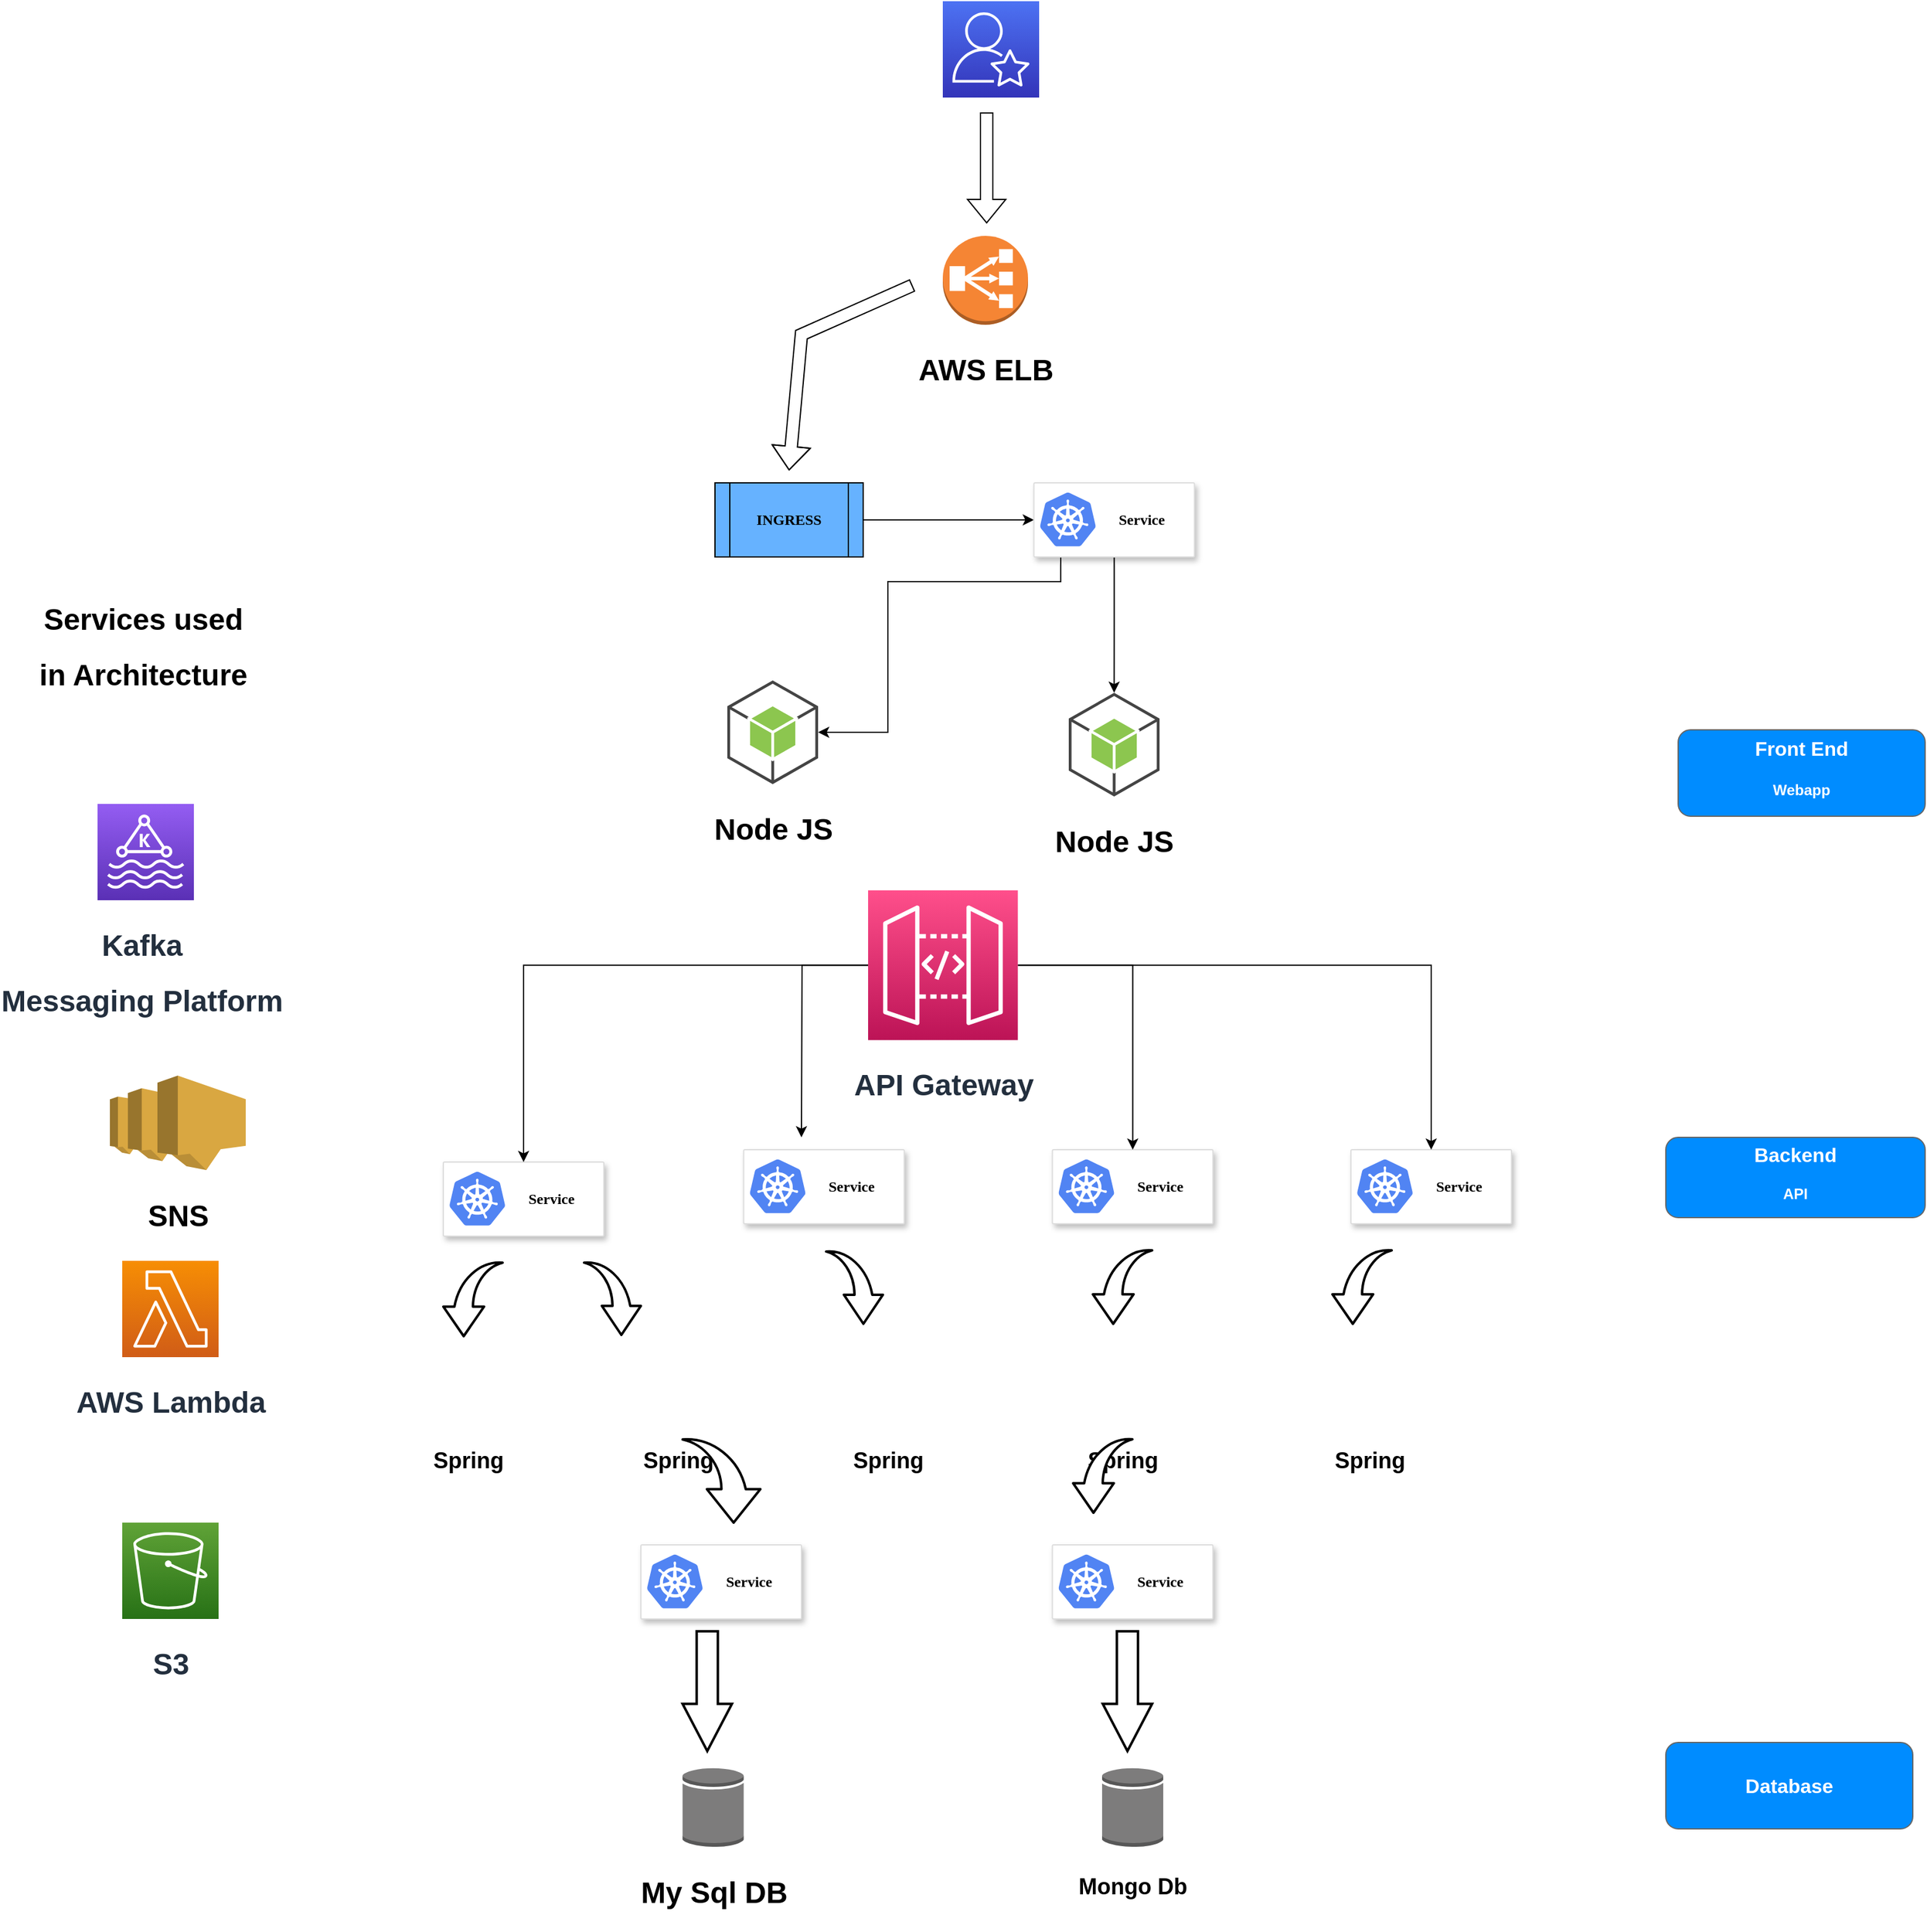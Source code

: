 <mxfile version="21.6.6" type="github">
  <diagram name="Page-1" id="2aZ6atmnL2gQX-cTeMpC">
    <mxGraphModel dx="2661" dy="2084" grid="1" gridSize="10" guides="1" tooltips="1" connect="1" arrows="1" fold="1" page="1" pageScale="1" pageWidth="850" pageHeight="1100" math="0" shadow="0">
      <root>
        <mxCell id="0" />
        <mxCell id="1" parent="0" />
        <mxCell id="Ji9Gv5RhBj5iGRy7pM0W-1" value="" style="sketch=0;points=[[0,0,0],[0.25,0,0],[0.5,0,0],[0.75,0,0],[1,0,0],[0,1,0],[0.25,1,0],[0.5,1,0],[0.75,1,0],[1,1,0],[0,0.25,0],[0,0.5,0],[0,0.75,0],[1,0.25,0],[1,0.5,0],[1,0.75,0]];outlineConnect=0;fontColor=#232F3E;gradientColor=#4D72F3;gradientDirection=north;fillColor=#3334B9;strokeColor=#ffffff;dashed=0;verticalLabelPosition=bottom;verticalAlign=top;align=center;html=1;fontSize=12;fontStyle=0;aspect=fixed;shape=mxgraph.aws4.resourceIcon;resIcon=mxgraph.aws4.professional_services;" vertex="1" parent="1">
          <mxGeometry x="364.5" y="-170" width="78" height="78" as="geometry" />
        </mxCell>
        <mxCell id="Ji9Gv5RhBj5iGRy7pM0W-2" value="&lt;h1&gt;AWS ELB&lt;/h1&gt;" style="outlineConnect=0;dashed=0;verticalLabelPosition=bottom;verticalAlign=top;align=center;html=1;shape=mxgraph.aws3.classic_load_balancer;fillColor=#F58534;gradientColor=none;" vertex="1" parent="1">
          <mxGeometry x="364.5" y="20" width="69" height="72" as="geometry" />
        </mxCell>
        <mxCell id="Ji9Gv5RhBj5iGRy7pM0W-61" style="edgeStyle=orthogonalEdgeStyle;rounded=0;orthogonalLoop=1;jettySize=auto;html=1;" edge="1" parent="1" source="Ji9Gv5RhBj5iGRy7pM0W-3" target="Ji9Gv5RhBj5iGRy7pM0W-5">
          <mxGeometry relative="1" as="geometry" />
        </mxCell>
        <mxCell id="Ji9Gv5RhBj5iGRy7pM0W-3" value="&lt;b&gt;&lt;font face=&quot;Comic Sans MS&quot;&gt;INGRESS&lt;/font&gt;&lt;/b&gt;" style="shape=process;whiteSpace=wrap;html=1;backgroundOutline=1;fillColor=#66B2FF;" vertex="1" parent="1">
          <mxGeometry x="180" y="220" width="120" height="60" as="geometry" />
        </mxCell>
        <mxCell id="Ji9Gv5RhBj5iGRy7pM0W-58" style="edgeStyle=orthogonalEdgeStyle;rounded=0;orthogonalLoop=1;jettySize=auto;html=1;" edge="1" parent="1" source="Ji9Gv5RhBj5iGRy7pM0W-5" target="Ji9Gv5RhBj5iGRy7pM0W-8">
          <mxGeometry relative="1" as="geometry" />
        </mxCell>
        <mxCell id="Ji9Gv5RhBj5iGRy7pM0W-59" style="edgeStyle=orthogonalEdgeStyle;rounded=0;orthogonalLoop=1;jettySize=auto;html=1;" edge="1" parent="1" source="Ji9Gv5RhBj5iGRy7pM0W-5" target="Ji9Gv5RhBj5iGRy7pM0W-7">
          <mxGeometry relative="1" as="geometry">
            <Array as="points">
              <mxPoint x="460" y="300" />
              <mxPoint x="320" y="300" />
              <mxPoint x="320" y="422" />
            </Array>
          </mxGeometry>
        </mxCell>
        <mxCell id="Ji9Gv5RhBj5iGRy7pM0W-5" value="" style="strokeColor=#dddddd;shadow=1;strokeWidth=1;rounded=1;absoluteArcSize=1;arcSize=2;" vertex="1" parent="1">
          <mxGeometry x="438.25" y="220" width="130" height="60" as="geometry" />
        </mxCell>
        <mxCell id="Ji9Gv5RhBj5iGRy7pM0W-6" value="&lt;h4&gt;&lt;b&gt;&lt;font color=&quot;#000000&quot; face=&quot;Comic Sans MS&quot;&gt;&amp;nbsp; &amp;nbsp; Service&lt;/font&gt;&lt;/b&gt;&lt;/h4&gt;" style="sketch=0;dashed=0;connectable=0;html=1;fillColor=#5184F3;strokeColor=none;shape=mxgraph.gcp2.kubernetes_logo;part=1;labelPosition=right;verticalLabelPosition=middle;align=left;verticalAlign=middle;spacingLeft=5;fontColor=#999999;fontSize=12;" vertex="1" parent="Ji9Gv5RhBj5iGRy7pM0W-5">
          <mxGeometry width="45" height="43.65" relative="1" as="geometry">
            <mxPoint x="5" y="7.675" as="offset" />
          </mxGeometry>
        </mxCell>
        <mxCell id="Ji9Gv5RhBj5iGRy7pM0W-7" value="&lt;h1&gt;Node JS&lt;/h1&gt;" style="outlineConnect=0;dashed=0;verticalLabelPosition=bottom;verticalAlign=top;align=center;html=1;shape=mxgraph.aws3.android;fillColor=#8CC64F;gradientColor=none;" vertex="1" parent="1">
          <mxGeometry x="190" y="380" width="73.5" height="84" as="geometry" />
        </mxCell>
        <mxCell id="Ji9Gv5RhBj5iGRy7pM0W-8" value="&lt;h1&gt;Node JS&lt;/h1&gt;" style="outlineConnect=0;dashed=0;verticalLabelPosition=bottom;verticalAlign=top;align=center;html=1;shape=mxgraph.aws3.android;fillColor=#8CC64F;gradientColor=none;" vertex="1" parent="1">
          <mxGeometry x="466.5" y="390" width="73.5" height="84" as="geometry" />
        </mxCell>
        <mxCell id="Ji9Gv5RhBj5iGRy7pM0W-9" value="" style="strokeColor=#dddddd;shadow=1;strokeWidth=1;rounded=1;absoluteArcSize=1;arcSize=2;" vertex="1" parent="1">
          <mxGeometry x="-40" y="770" width="130" height="60" as="geometry" />
        </mxCell>
        <mxCell id="Ji9Gv5RhBj5iGRy7pM0W-10" value="&lt;h4&gt;&lt;b&gt;&lt;font color=&quot;#000000&quot; face=&quot;Comic Sans MS&quot;&gt;&amp;nbsp; &amp;nbsp; Service&lt;/font&gt;&lt;/b&gt;&lt;/h4&gt;" style="sketch=0;dashed=0;connectable=0;html=1;fillColor=#5184F3;strokeColor=none;shape=mxgraph.gcp2.kubernetes_logo;part=1;labelPosition=right;verticalLabelPosition=middle;align=left;verticalAlign=middle;spacingLeft=5;fontColor=#999999;fontSize=12;" vertex="1" parent="Ji9Gv5RhBj5iGRy7pM0W-9">
          <mxGeometry width="45" height="43.65" relative="1" as="geometry">
            <mxPoint x="5" y="7.675" as="offset" />
          </mxGeometry>
        </mxCell>
        <mxCell id="Ji9Gv5RhBj5iGRy7pM0W-11" value="" style="strokeColor=#dddddd;shadow=1;strokeWidth=1;rounded=1;absoluteArcSize=1;arcSize=2;" vertex="1" parent="1">
          <mxGeometry x="453.25" y="760" width="130" height="60" as="geometry" />
        </mxCell>
        <mxCell id="Ji9Gv5RhBj5iGRy7pM0W-12" value="&lt;h4&gt;&lt;b&gt;&lt;font color=&quot;#000000&quot; face=&quot;Comic Sans MS&quot;&gt;&amp;nbsp; &amp;nbsp; Service&lt;/font&gt;&lt;/b&gt;&lt;/h4&gt;" style="sketch=0;dashed=0;connectable=0;html=1;fillColor=#5184F3;strokeColor=none;shape=mxgraph.gcp2.kubernetes_logo;part=1;labelPosition=right;verticalLabelPosition=middle;align=left;verticalAlign=middle;spacingLeft=5;fontColor=#999999;fontSize=12;" vertex="1" parent="Ji9Gv5RhBj5iGRy7pM0W-11">
          <mxGeometry width="45" height="43.65" relative="1" as="geometry">
            <mxPoint x="5" y="7.675" as="offset" />
          </mxGeometry>
        </mxCell>
        <mxCell id="Ji9Gv5RhBj5iGRy7pM0W-13" value="" style="strokeColor=#dddddd;shadow=1;strokeWidth=1;rounded=1;absoluteArcSize=1;arcSize=2;" vertex="1" parent="1">
          <mxGeometry x="203.25" y="760" width="130" height="60" as="geometry" />
        </mxCell>
        <mxCell id="Ji9Gv5RhBj5iGRy7pM0W-14" value="&lt;h4&gt;&lt;b&gt;&lt;font color=&quot;#000000&quot; face=&quot;Comic Sans MS&quot;&gt;&amp;nbsp; &amp;nbsp; Service&lt;/font&gt;&lt;/b&gt;&lt;/h4&gt;" style="sketch=0;dashed=0;connectable=0;html=1;fillColor=#5184F3;strokeColor=none;shape=mxgraph.gcp2.kubernetes_logo;part=1;labelPosition=right;verticalLabelPosition=middle;align=left;verticalAlign=middle;spacingLeft=5;fontColor=#999999;fontSize=12;" vertex="1" parent="Ji9Gv5RhBj5iGRy7pM0W-13">
          <mxGeometry width="45" height="43.65" relative="1" as="geometry">
            <mxPoint x="5" y="7.675" as="offset" />
          </mxGeometry>
        </mxCell>
        <mxCell id="Ji9Gv5RhBj5iGRy7pM0W-15" value="" style="strokeColor=#dddddd;shadow=1;strokeWidth=1;rounded=1;absoluteArcSize=1;arcSize=2;" vertex="1" parent="1">
          <mxGeometry x="695" y="760" width="130" height="60" as="geometry" />
        </mxCell>
        <mxCell id="Ji9Gv5RhBj5iGRy7pM0W-16" value="&lt;h4&gt;&lt;b&gt;&lt;font color=&quot;#000000&quot; face=&quot;Comic Sans MS&quot;&gt;&amp;nbsp; &amp;nbsp; Service&lt;/font&gt;&lt;/b&gt;&lt;/h4&gt;" style="sketch=0;dashed=0;connectable=0;html=1;fillColor=#5184F3;strokeColor=none;shape=mxgraph.gcp2.kubernetes_logo;part=1;labelPosition=right;verticalLabelPosition=middle;align=left;verticalAlign=middle;spacingLeft=5;fontColor=#999999;fontSize=12;" vertex="1" parent="Ji9Gv5RhBj5iGRy7pM0W-15">
          <mxGeometry width="45" height="43.65" relative="1" as="geometry">
            <mxPoint x="5" y="7.675" as="offset" />
          </mxGeometry>
        </mxCell>
        <mxCell id="Ji9Gv5RhBj5iGRy7pM0W-17" value="&lt;h2&gt;Spring&lt;/h2&gt;" style="shape=image;html=1;verticalAlign=top;verticalLabelPosition=bottom;labelBackgroundColor=#ffffff;imageAspect=0;aspect=fixed;image=https://cdn2.iconfinder.com/data/icons/boxicons-logos/24/bxl-spring-boot-128.png" vertex="1" parent="1">
          <mxGeometry x="-50" y="920" width="60" height="60" as="geometry" />
        </mxCell>
        <mxCell id="Ji9Gv5RhBj5iGRy7pM0W-18" value="&lt;h2 style=&quot;border-color: var(--border-color);&quot;&gt;Spring&lt;/h2&gt;" style="shape=image;html=1;verticalAlign=top;verticalLabelPosition=bottom;labelBackgroundColor=#ffffff;imageAspect=0;aspect=fixed;image=https://cdn2.iconfinder.com/data/icons/boxicons-logos/24/bxl-spring-boot-128.png" vertex="1" parent="1">
          <mxGeometry x="120" y="920" width="60" height="60" as="geometry" />
        </mxCell>
        <mxCell id="Ji9Gv5RhBj5iGRy7pM0W-19" value="&lt;h2 style=&quot;border-color: var(--border-color);&quot;&gt;Spring&lt;/h2&gt;" style="shape=image;html=1;verticalAlign=top;verticalLabelPosition=bottom;labelBackgroundColor=#ffffff;imageAspect=0;aspect=fixed;image=https://cdn2.iconfinder.com/data/icons/boxicons-logos/24/bxl-spring-boot-128.png" vertex="1" parent="1">
          <mxGeometry x="480" y="920" width="60" height="60" as="geometry" />
        </mxCell>
        <mxCell id="Ji9Gv5RhBj5iGRy7pM0W-20" value="&lt;h2 style=&quot;border-color: var(--border-color);&quot;&gt;Spring&lt;/h2&gt;" style="shape=image;html=1;verticalAlign=top;verticalLabelPosition=bottom;labelBackgroundColor=#ffffff;imageAspect=0;aspect=fixed;image=https://cdn2.iconfinder.com/data/icons/boxicons-logos/24/bxl-spring-boot-128.png" vertex="1" parent="1">
          <mxGeometry x="290" y="920" width="60" height="60" as="geometry" />
        </mxCell>
        <mxCell id="Ji9Gv5RhBj5iGRy7pM0W-21" value="&lt;h2 style=&quot;border-color: var(--border-color);&quot;&gt;Spring&lt;/h2&gt;" style="shape=image;html=1;verticalAlign=top;verticalLabelPosition=bottom;labelBackgroundColor=#ffffff;imageAspect=0;aspect=fixed;image=https://cdn2.iconfinder.com/data/icons/boxicons-logos/24/bxl-spring-boot-128.png" vertex="1" parent="1">
          <mxGeometry x="680" y="920" width="60" height="60" as="geometry" />
        </mxCell>
        <mxCell id="Ji9Gv5RhBj5iGRy7pM0W-54" style="edgeStyle=orthogonalEdgeStyle;rounded=0;orthogonalLoop=1;jettySize=auto;html=1;" edge="1" parent="1" source="Ji9Gv5RhBj5iGRy7pM0W-25" target="Ji9Gv5RhBj5iGRy7pM0W-11">
          <mxGeometry relative="1" as="geometry" />
        </mxCell>
        <mxCell id="Ji9Gv5RhBj5iGRy7pM0W-55" style="edgeStyle=orthogonalEdgeStyle;rounded=0;orthogonalLoop=1;jettySize=auto;html=1;exitX=1;exitY=0.5;exitDx=0;exitDy=0;exitPerimeter=0;entryX=0.5;entryY=0;entryDx=0;entryDy=0;" edge="1" parent="1" source="Ji9Gv5RhBj5iGRy7pM0W-25" target="Ji9Gv5RhBj5iGRy7pM0W-15">
          <mxGeometry relative="1" as="geometry" />
        </mxCell>
        <mxCell id="Ji9Gv5RhBj5iGRy7pM0W-56" style="edgeStyle=orthogonalEdgeStyle;rounded=0;orthogonalLoop=1;jettySize=auto;html=1;" edge="1" parent="1" source="Ji9Gv5RhBj5iGRy7pM0W-25">
          <mxGeometry relative="1" as="geometry">
            <mxPoint x="250" y="750" as="targetPoint" />
          </mxGeometry>
        </mxCell>
        <mxCell id="Ji9Gv5RhBj5iGRy7pM0W-57" style="edgeStyle=orthogonalEdgeStyle;rounded=0;orthogonalLoop=1;jettySize=auto;html=1;exitX=0;exitY=0.5;exitDx=0;exitDy=0;exitPerimeter=0;entryX=0.5;entryY=0;entryDx=0;entryDy=0;" edge="1" parent="1" source="Ji9Gv5RhBj5iGRy7pM0W-25" target="Ji9Gv5RhBj5iGRy7pM0W-9">
          <mxGeometry relative="1" as="geometry" />
        </mxCell>
        <mxCell id="Ji9Gv5RhBj5iGRy7pM0W-25" value="&lt;h1&gt;API Gateway&lt;/h1&gt;" style="sketch=0;points=[[0,0,0],[0.25,0,0],[0.5,0,0],[0.75,0,0],[1,0,0],[0,1,0],[0.25,1,0],[0.5,1,0],[0.75,1,0],[1,1,0],[0,0.25,0],[0,0.5,0],[0,0.75,0],[1,0.25,0],[1,0.5,0],[1,0.75,0]];outlineConnect=0;fontColor=#232F3E;gradientColor=#FF4F8B;gradientDirection=north;fillColor=#BC1356;strokeColor=#ffffff;dashed=0;verticalLabelPosition=bottom;verticalAlign=top;align=center;html=1;fontSize=12;fontStyle=0;aspect=fixed;shape=mxgraph.aws4.resourceIcon;resIcon=mxgraph.aws4.api_gateway;" vertex="1" parent="1">
          <mxGeometry x="304" y="550" width="121.25" height="121.25" as="geometry" />
        </mxCell>
        <mxCell id="Ji9Gv5RhBj5iGRy7pM0W-27" value="" style="strokeColor=#dddddd;shadow=1;strokeWidth=1;rounded=1;absoluteArcSize=1;arcSize=2;" vertex="1" parent="1">
          <mxGeometry x="120" y="1080" width="130" height="60" as="geometry" />
        </mxCell>
        <mxCell id="Ji9Gv5RhBj5iGRy7pM0W-28" value="&lt;h4&gt;&lt;b&gt;&lt;font color=&quot;#000000&quot; face=&quot;Comic Sans MS&quot;&gt;&amp;nbsp; &amp;nbsp; Service&lt;/font&gt;&lt;/b&gt;&lt;/h4&gt;" style="sketch=0;dashed=0;connectable=0;html=1;fillColor=#5184F3;strokeColor=none;shape=mxgraph.gcp2.kubernetes_logo;part=1;labelPosition=right;verticalLabelPosition=middle;align=left;verticalAlign=middle;spacingLeft=5;fontColor=#999999;fontSize=12;" vertex="1" parent="Ji9Gv5RhBj5iGRy7pM0W-27">
          <mxGeometry width="45" height="43.65" relative="1" as="geometry">
            <mxPoint x="5" y="7.675" as="offset" />
          </mxGeometry>
        </mxCell>
        <mxCell id="Ji9Gv5RhBj5iGRy7pM0W-31" value="" style="strokeColor=#dddddd;shadow=1;strokeWidth=1;rounded=1;absoluteArcSize=1;arcSize=2;" vertex="1" parent="1">
          <mxGeometry x="453.25" y="1080" width="130" height="60" as="geometry" />
        </mxCell>
        <mxCell id="Ji9Gv5RhBj5iGRy7pM0W-32" value="&lt;h4&gt;&lt;b&gt;&lt;font color=&quot;#000000&quot; face=&quot;Comic Sans MS&quot;&gt;&amp;nbsp; &amp;nbsp; Service&lt;/font&gt;&lt;/b&gt;&lt;/h4&gt;" style="sketch=0;dashed=0;connectable=0;html=1;fillColor=#5184F3;strokeColor=none;shape=mxgraph.gcp2.kubernetes_logo;part=1;labelPosition=right;verticalLabelPosition=middle;align=left;verticalAlign=middle;spacingLeft=5;fontColor=#999999;fontSize=12;" vertex="1" parent="Ji9Gv5RhBj5iGRy7pM0W-31">
          <mxGeometry width="45" height="43.65" relative="1" as="geometry">
            <mxPoint x="5" y="7.675" as="offset" />
          </mxGeometry>
        </mxCell>
        <mxCell id="Ji9Gv5RhBj5iGRy7pM0W-36" value="&lt;h1&gt;My Sql DB&lt;/h1&gt;" style="outlineConnect=0;dashed=0;verticalLabelPosition=bottom;verticalAlign=top;align=center;html=1;shape=mxgraph.aws3.generic_database;fillColor=#7D7C7C;gradientColor=none;" vertex="1" parent="1">
          <mxGeometry x="153.75" y="1260" width="49.5" height="64.5" as="geometry" />
        </mxCell>
        <mxCell id="Ji9Gv5RhBj5iGRy7pM0W-37" value="&lt;h2&gt;Mongo Db&lt;/h2&gt;" style="outlineConnect=0;dashed=0;verticalLabelPosition=bottom;verticalAlign=top;align=center;html=1;shape=mxgraph.aws3.generic_database;fillColor=#7D7C7C;gradientColor=none;" vertex="1" parent="1">
          <mxGeometry x="493.5" y="1260" width="49.5" height="64.5" as="geometry" />
        </mxCell>
        <mxCell id="Ji9Gv5RhBj5iGRy7pM0W-39" value="" style="strokeWidth=1;shadow=0;dashed=0;align=center;html=1;shape=mxgraph.mockup.buttons.multiButton;fillColor=#008cff;strokeColor=#666666;mainText=;subText=;" vertex="1" parent="1">
          <mxGeometry x="960" y="420" width="200" height="70" as="geometry" />
        </mxCell>
        <mxCell id="Ji9Gv5RhBj5iGRy7pM0W-41" value="Webapp" style="strokeWidth=1;shadow=0;dashed=0;align=center;html=1;shape=mxgraph.mockup.anchor;fontSize=12;fontColor=#ffffff;fontStyle=1;whiteSpace=wrap;" vertex="1" parent="Ji9Gv5RhBj5iGRy7pM0W-39">
          <mxGeometry y="42" width="200" height="14" as="geometry" />
        </mxCell>
        <mxCell id="Ji9Gv5RhBj5iGRy7pM0W-40" value="Front End" style="strokeWidth=1;shadow=0;dashed=0;align=center;html=1;shape=mxgraph.mockup.anchor;fontSize=16;fontColor=#ffffff;fontStyle=1;whiteSpace=wrap;" vertex="1" parent="Ji9Gv5RhBj5iGRy7pM0W-39">
          <mxGeometry width="200" height="30.8" as="geometry" />
        </mxCell>
        <mxCell id="Ji9Gv5RhBj5iGRy7pM0W-42" value="" style="strokeWidth=1;shadow=0;dashed=0;align=center;html=1;shape=mxgraph.mockup.buttons.multiButton;fillColor=#008cff;strokeColor=#666666;mainText=;subText=;" vertex="1" parent="1">
          <mxGeometry x="950" y="750" width="210" height="65" as="geometry" />
        </mxCell>
        <mxCell id="Ji9Gv5RhBj5iGRy7pM0W-43" value="API" style="strokeWidth=1;shadow=0;dashed=0;align=center;html=1;shape=mxgraph.mockup.anchor;fontSize=12;fontColor=#ffffff;fontStyle=1;whiteSpace=wrap;" vertex="1" parent="Ji9Gv5RhBj5iGRy7pM0W-42">
          <mxGeometry y="39" width="210" height="13" as="geometry" />
        </mxCell>
        <mxCell id="Ji9Gv5RhBj5iGRy7pM0W-44" value="Backend" style="strokeWidth=1;shadow=0;dashed=0;align=center;html=1;shape=mxgraph.mockup.anchor;fontSize=16;fontColor=#ffffff;fontStyle=1;whiteSpace=wrap;" vertex="1" parent="Ji9Gv5RhBj5iGRy7pM0W-42">
          <mxGeometry width="210" height="28.6" as="geometry" />
        </mxCell>
        <mxCell id="Ji9Gv5RhBj5iGRy7pM0W-45" value="" style="strokeWidth=1;shadow=0;dashed=0;align=center;html=1;shape=mxgraph.mockup.buttons.multiButton;fillColor=#008cff;strokeColor=#666666;mainText=;subText=;" vertex="1" parent="1">
          <mxGeometry x="950" y="1240" width="200" height="70" as="geometry" />
        </mxCell>
        <mxCell id="Ji9Gv5RhBj5iGRy7pM0W-47" value="Database" style="strokeWidth=1;shadow=0;dashed=0;align=center;html=1;shape=mxgraph.mockup.anchor;fontSize=16;fontColor=#ffffff;fontStyle=1;whiteSpace=wrap;" vertex="1" parent="Ji9Gv5RhBj5iGRy7pM0W-45">
          <mxGeometry y="19.6" width="200" height="30.8" as="geometry" />
        </mxCell>
        <mxCell id="Ji9Gv5RhBj5iGRy7pM0W-48" value="&lt;h1&gt;Kafka&amp;nbsp;&lt;/h1&gt;&lt;h1&gt;Messaging Platform&amp;nbsp;&lt;/h1&gt;" style="sketch=0;points=[[0,0,0],[0.25,0,0],[0.5,0,0],[0.75,0,0],[1,0,0],[0,1,0],[0.25,1,0],[0.5,1,0],[0.75,1,0],[1,1,0],[0,0.25,0],[0,0.5,0],[0,0.75,0],[1,0.25,0],[1,0.5,0],[1,0.75,0]];outlineConnect=0;fontColor=#232F3E;gradientColor=#945DF2;gradientDirection=north;fillColor=#5A30B5;strokeColor=#ffffff;dashed=0;verticalLabelPosition=bottom;verticalAlign=top;align=center;html=1;fontSize=12;fontStyle=0;aspect=fixed;shape=mxgraph.aws4.resourceIcon;resIcon=mxgraph.aws4.managed_streaming_for_kafka;" vertex="1" parent="1">
          <mxGeometry x="-320" y="480" width="78" height="78" as="geometry" />
        </mxCell>
        <mxCell id="Ji9Gv5RhBj5iGRy7pM0W-49" value="&lt;h1&gt;SNS&lt;/h1&gt;" style="outlineConnect=0;dashed=0;verticalLabelPosition=bottom;verticalAlign=top;align=center;html=1;shape=mxgraph.aws3.sns;fillColor=#D9A741;gradientColor=none;" vertex="1" parent="1">
          <mxGeometry x="-310" y="700" width="110" height="76.5" as="geometry" />
        </mxCell>
        <mxCell id="Ji9Gv5RhBj5iGRy7pM0W-50" value="&lt;h1&gt;AWS Lambda&lt;/h1&gt;" style="sketch=0;points=[[0,0,0],[0.25,0,0],[0.5,0,0],[0.75,0,0],[1,0,0],[0,1,0],[0.25,1,0],[0.5,1,0],[0.75,1,0],[1,1,0],[0,0.25,0],[0,0.5,0],[0,0.75,0],[1,0.25,0],[1,0.5,0],[1,0.75,0]];outlineConnect=0;fontColor=#232F3E;gradientColor=#F78E04;gradientDirection=north;fillColor=#D05C17;strokeColor=#ffffff;dashed=0;verticalLabelPosition=bottom;verticalAlign=top;align=center;html=1;fontSize=12;fontStyle=0;aspect=fixed;shape=mxgraph.aws4.resourceIcon;resIcon=mxgraph.aws4.lambda;" vertex="1" parent="1">
          <mxGeometry x="-300" y="850" width="78" height="78" as="geometry" />
        </mxCell>
        <mxCell id="Ji9Gv5RhBj5iGRy7pM0W-52" value="&lt;h1&gt;S3&lt;/h1&gt;" style="sketch=0;points=[[0,0,0],[0.25,0,0],[0.5,0,0],[0.75,0,0],[1,0,0],[0,1,0],[0.25,1,0],[0.5,1,0],[0.75,1,0],[1,1,0],[0,0.25,0],[0,0.5,0],[0,0.75,0],[1,0.25,0],[1,0.5,0],[1,0.75,0]];outlineConnect=0;fontColor=#232F3E;gradientColor=#60A337;gradientDirection=north;fillColor=#277116;strokeColor=#ffffff;dashed=0;verticalLabelPosition=bottom;verticalAlign=top;align=center;html=1;fontSize=12;fontStyle=0;aspect=fixed;shape=mxgraph.aws4.resourceIcon;resIcon=mxgraph.aws4.s3;" vertex="1" parent="1">
          <mxGeometry x="-300" y="1062" width="78" height="78" as="geometry" />
        </mxCell>
        <mxCell id="Ji9Gv5RhBj5iGRy7pM0W-62" value="" style="shape=flexArrow;endArrow=classic;html=1;rounded=0;" edge="1" parent="1">
          <mxGeometry width="50" height="50" relative="1" as="geometry">
            <mxPoint x="340" y="60" as="sourcePoint" />
            <mxPoint x="240" y="210" as="targetPoint" />
            <Array as="points">
              <mxPoint x="250" y="100" />
            </Array>
          </mxGeometry>
        </mxCell>
        <mxCell id="Ji9Gv5RhBj5iGRy7pM0W-63" value="" style="shape=flexArrow;endArrow=classic;html=1;rounded=0;" edge="1" parent="1">
          <mxGeometry width="50" height="50" relative="1" as="geometry">
            <mxPoint x="400" y="-80" as="sourcePoint" />
            <mxPoint x="400" y="10" as="targetPoint" />
          </mxGeometry>
        </mxCell>
        <mxCell id="Ji9Gv5RhBj5iGRy7pM0W-64" value="" style="shape=mxgraph.arrows.jump-in_arrow_2;html=1;verticalLabelPosition=bottom;verticalAlign=top;strokeWidth=2;strokeColor=#000000;" vertex="1" parent="1">
          <mxGeometry x="-40" y="850" width="48" height="61" as="geometry" />
        </mxCell>
        <mxCell id="Ji9Gv5RhBj5iGRy7pM0W-65" value="" style="shape=mxgraph.arrows.jump-in_arrow_1;html=1;verticalLabelPosition=bottom;verticalAlign=top;strokeWidth=2;strokeColor=#000000;" vertex="1" parent="1">
          <mxGeometry x="74" y="850" width="46" height="60" as="geometry" />
        </mxCell>
        <mxCell id="Ji9Gv5RhBj5iGRy7pM0W-66" value="" style="shape=mxgraph.arrows.jump-in_arrow_1;html=1;verticalLabelPosition=bottom;verticalAlign=top;strokeWidth=2;strokeColor=#000000;" vertex="1" parent="1">
          <mxGeometry x="270" y="841" width="46" height="60" as="geometry" />
        </mxCell>
        <mxCell id="Ji9Gv5RhBj5iGRy7pM0W-67" value="" style="shape=mxgraph.arrows.jump-in_arrow_2;html=1;verticalLabelPosition=bottom;verticalAlign=top;strokeWidth=2;strokeColor=#000000;" vertex="1" parent="1">
          <mxGeometry x="486" y="840" width="48" height="61" as="geometry" />
        </mxCell>
        <mxCell id="Ji9Gv5RhBj5iGRy7pM0W-68" value="" style="shape=mxgraph.arrows.jump-in_arrow_2;html=1;verticalLabelPosition=bottom;verticalAlign=top;strokeWidth=2;strokeColor=#000000;" vertex="1" parent="1">
          <mxGeometry x="680" y="840" width="48" height="61" as="geometry" />
        </mxCell>
        <mxCell id="Ji9Gv5RhBj5iGRy7pM0W-69" value="" style="shape=mxgraph.arrows.jump-in_arrow_1;html=1;verticalLabelPosition=bottom;verticalAlign=top;strokeWidth=2;strokeColor=#000000;" vertex="1" parent="1">
          <mxGeometry x="153.75" y="993" width="63" height="69" as="geometry" />
        </mxCell>
        <mxCell id="Ji9Gv5RhBj5iGRy7pM0W-70" value="" style="shape=mxgraph.arrows.jump-in_arrow_2;html=1;verticalLabelPosition=bottom;verticalAlign=top;strokeWidth=2;strokeColor=#000000;" vertex="1" parent="1">
          <mxGeometry x="470" y="993" width="48" height="61" as="geometry" />
        </mxCell>
        <mxCell id="Ji9Gv5RhBj5iGRy7pM0W-71" value="" style="shape=mxgraph.arrows.arrow_down;html=1;verticalLabelPosition=bottom;verticalAlign=top;strokeWidth=2;strokeColor=#000000;" vertex="1" parent="1">
          <mxGeometry x="153.75" y="1150" width="40" height="97" as="geometry" />
        </mxCell>
        <mxCell id="Ji9Gv5RhBj5iGRy7pM0W-72" value="" style="shape=mxgraph.arrows.arrow_down;html=1;verticalLabelPosition=bottom;verticalAlign=top;strokeWidth=2;strokeColor=#000000;" vertex="1" parent="1">
          <mxGeometry x="494" y="1150" width="40" height="97" as="geometry" />
        </mxCell>
        <mxCell id="Ji9Gv5RhBj5iGRy7pM0W-73" value="&lt;h1&gt;Services used&amp;nbsp;&lt;/h1&gt;&lt;h1&gt;in Architecture&amp;nbsp;&lt;/h1&gt;" style="text;html=1;align=center;verticalAlign=middle;resizable=0;points=[];autosize=1;strokeColor=none;fillColor=none;" vertex="1" parent="1">
          <mxGeometry x="-380" y="293" width="200" height="120" as="geometry" />
        </mxCell>
      </root>
    </mxGraphModel>
  </diagram>
</mxfile>
